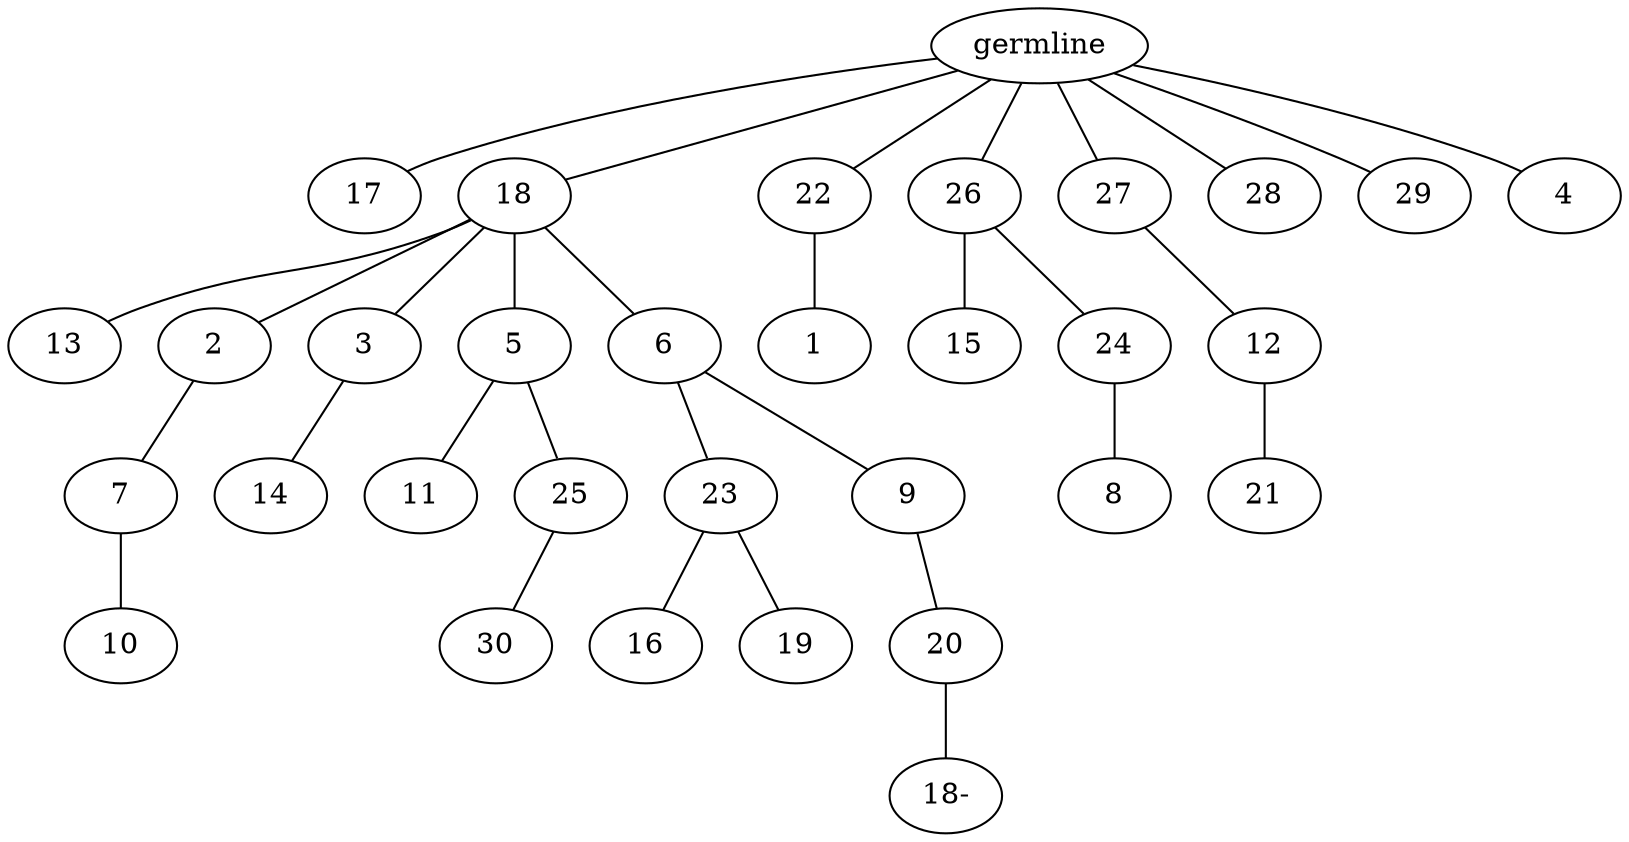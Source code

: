 graph tree {
    "140346099518720" [label="germline"];
    "140346099212400" [label="17"];
    "140346098829536" [label="18"];
    "140346098828528" [label="13"];
    "140346098830496" [label="2"];
    "140346098830736" [label="7"];
    "140346098830016" [label="10"];
    "140346098830784" [label="3"];
    "140346098831024" [label="14"];
    "140346098830160" [label="5"];
    "140346098830976" [label="11"];
    "140346098828000" [label="25"];
    "140346098831120" [label="30"];
    "140346098831168" [label="6"];
    "140346098830256" [label="23"];
    "140346098828768" [label="16"];
    "140346098829440" [label="19"];
    "140346098829920" [label="9"];
    "140346098829728" [label="20"];
    "140346099507056" [label="18-"];
    "140346099502480" [label="22"];
    "140346098829104" [label="1"];
    "140346099501376" [label="26"];
    "140346098831312" [label="15"];
    "140346098830448" [label="24"];
    "140346099010192" [label="8"];
    "140346098829056" [label="27"];
    "140346099010240" [label="12"];
    "140346099010480" [label="21"];
    "140346098830064" [label="28"];
    "140346098831216" [label="29"];
    "140346098830592" [label="4"];
    "140346099518720" -- "140346099212400";
    "140346099518720" -- "140346098829536";
    "140346099518720" -- "140346099502480";
    "140346099518720" -- "140346099501376";
    "140346099518720" -- "140346098829056";
    "140346099518720" -- "140346098830064";
    "140346099518720" -- "140346098831216";
    "140346099518720" -- "140346098830592";
    "140346098829536" -- "140346098828528";
    "140346098829536" -- "140346098830496";
    "140346098829536" -- "140346098830784";
    "140346098829536" -- "140346098830160";
    "140346098829536" -- "140346098831168";
    "140346098830496" -- "140346098830736";
    "140346098830736" -- "140346098830016";
    "140346098830784" -- "140346098831024";
    "140346098830160" -- "140346098830976";
    "140346098830160" -- "140346098828000";
    "140346098828000" -- "140346098831120";
    "140346098831168" -- "140346098830256";
    "140346098831168" -- "140346098829920";
    "140346098830256" -- "140346098828768";
    "140346098830256" -- "140346098829440";
    "140346098829920" -- "140346098829728";
    "140346098829728" -- "140346099507056";
    "140346099502480" -- "140346098829104";
    "140346099501376" -- "140346098831312";
    "140346099501376" -- "140346098830448";
    "140346098830448" -- "140346099010192";
    "140346098829056" -- "140346099010240";
    "140346099010240" -- "140346099010480";
}
